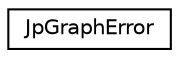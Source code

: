 digraph "Graphical Class Hierarchy"
{
 // LATEX_PDF_SIZE
  edge [fontname="Helvetica",fontsize="10",labelfontname="Helvetica",labelfontsize="10"];
  node [fontname="Helvetica",fontsize="10",shape=record];
  rankdir="LR";
  Node0 [label="JpGraphError",height=0.2,width=0.4,color="black", fillcolor="white", style="filled",URL="$classJpGraphError.html",tooltip=" "];
}
